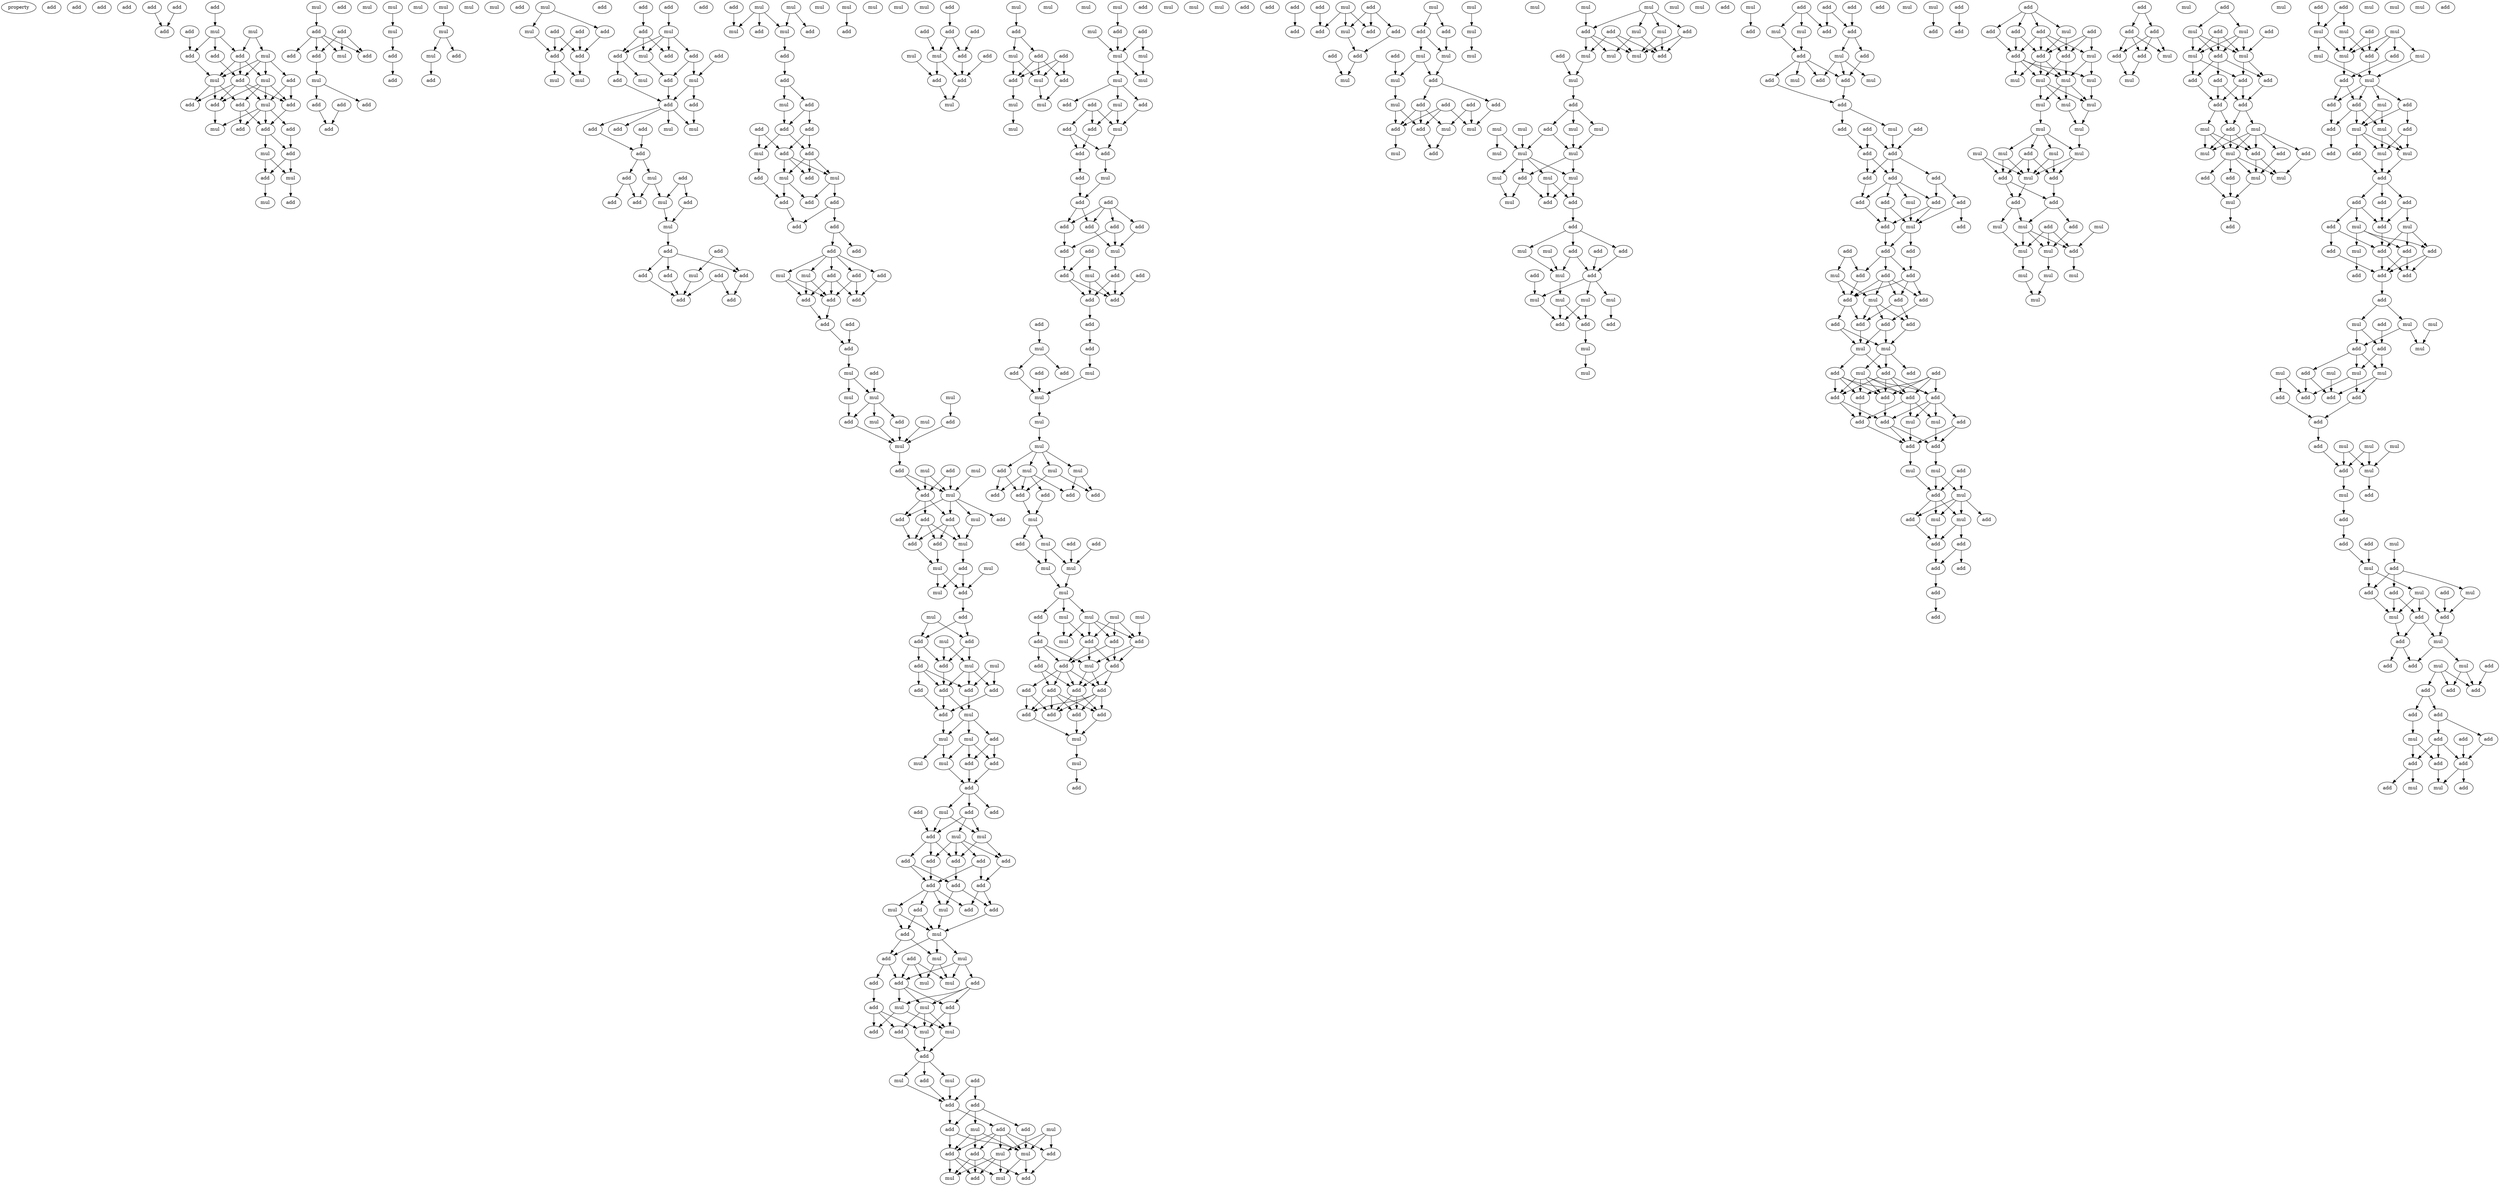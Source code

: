 digraph {
    node [fontcolor=black]
    property [mul=2,lf=1.5]
    0 [ label = add ];
    1 [ label = add ];
    2 [ label = add ];
    3 [ label = add ];
    4 [ label = add ];
    5 [ label = add ];
    6 [ label = add ];
    7 [ label = add ];
    8 [ label = mul ];
    9 [ label = add ];
    10 [ label = mul ];
    11 [ label = add ];
    12 [ label = mul ];
    13 [ label = add ];
    14 [ label = add ];
    15 [ label = mul ];
    16 [ label = mul ];
    17 [ label = add ];
    18 [ label = add ];
    19 [ label = add ];
    20 [ label = add ];
    21 [ label = add ];
    22 [ label = add ];
    23 [ label = mul ];
    24 [ label = add ];
    25 [ label = add ];
    26 [ label = mul ];
    27 [ label = add ];
    28 [ label = add ];
    29 [ label = mul ];
    30 [ label = add ];
    31 [ label = mul ];
    32 [ label = add ];
    33 [ label = mul ];
    34 [ label = mul ];
    35 [ label = add ];
    36 [ label = add ];
    37 [ label = add ];
    38 [ label = add ];
    39 [ label = mul ];
    40 [ label = add ];
    41 [ label = mul ];
    42 [ label = add ];
    43 [ label = add ];
    44 [ label = add ];
    45 [ label = add ];
    46 [ label = add ];
    47 [ label = mul ];
    48 [ label = mul ];
    49 [ label = mul ];
    50 [ label = mul ];
    51 [ label = add ];
    52 [ label = add ];
    53 [ label = mul ];
    54 [ label = mul ];
    55 [ label = mul ];
    56 [ label = mul ];
    57 [ label = mul ];
    58 [ label = add ];
    59 [ label = add ];
    60 [ label = add ];
    61 [ label = mul ];
    62 [ label = mul ];
    63 [ label = add ];
    64 [ label = add ];
    65 [ label = add ];
    66 [ label = add ];
    67 [ label = add ];
    68 [ label = add ];
    69 [ label = add ];
    70 [ label = add ];
    71 [ label = mul ];
    72 [ label = mul ];
    73 [ label = add ];
    74 [ label = mul ];
    75 [ label = mul ];
    76 [ label = add ];
    77 [ label = add ];
    78 [ label = add ];
    79 [ label = add ];
    80 [ label = add ];
    81 [ label = mul ];
    82 [ label = add ];
    83 [ label = mul ];
    84 [ label = add ];
    85 [ label = add ];
    86 [ label = add ];
    87 [ label = mul ];
    88 [ label = add ];
    89 [ label = add ];
    90 [ label = mul ];
    91 [ label = add ];
    92 [ label = add ];
    93 [ label = mul ];
    94 [ label = add ];
    95 [ label = mul ];
    96 [ label = add ];
    97 [ label = add ];
    98 [ label = add ];
    99 [ label = mul ];
    100 [ label = add ];
    101 [ label = add ];
    102 [ label = add ];
    103 [ label = add ];
    104 [ label = add ];
    105 [ label = add ];
    106 [ label = mul ];
    107 [ label = add ];
    108 [ label = add ];
    109 [ label = add ];
    110 [ label = add ];
    111 [ label = mul ];
    112 [ label = mul ];
    113 [ label = mul ];
    114 [ label = add ];
    115 [ label = add ];
    116 [ label = mul ];
    117 [ label = add ];
    118 [ label = add ];
    119 [ label = mul ];
    120 [ label = add ];
    121 [ label = add ];
    122 [ label = add ];
    123 [ label = add ];
    124 [ label = mul ];
    125 [ label = mul ];
    126 [ label = add ];
    127 [ label = add ];
    128 [ label = mul ];
    129 [ label = add ];
    130 [ label = add ];
    131 [ label = mul ];
    132 [ label = add ];
    133 [ label = add ];
    134 [ label = add ];
    135 [ label = add ];
    136 [ label = add ];
    137 [ label = add ];
    138 [ label = add ];
    139 [ label = add ];
    140 [ label = mul ];
    141 [ label = mul ];
    142 [ label = add ];
    143 [ label = add ];
    144 [ label = add ];
    145 [ label = add ];
    146 [ label = add ];
    147 [ label = add ];
    148 [ label = add ];
    149 [ label = add ];
    150 [ label = mul ];
    151 [ label = mul ];
    152 [ label = add ];
    153 [ label = add ];
    154 [ label = mul ];
    155 [ label = mul ];
    156 [ label = mul ];
    157 [ label = mul ];
    158 [ label = add ];
    159 [ label = mul ];
    160 [ label = add ];
    161 [ label = add ];
    162 [ label = mul ];
    163 [ label = mul ];
    164 [ label = add ];
    165 [ label = mul ];
    166 [ label = add ];
    167 [ label = mul ];
    168 [ label = add ];
    169 [ label = mul ];
    170 [ label = add ];
    171 [ label = add ];
    172 [ label = add ];
    173 [ label = mul ];
    174 [ label = add ];
    175 [ label = add ];
    176 [ label = mul ];
    177 [ label = add ];
    178 [ label = mul ];
    179 [ label = add ];
    180 [ label = mul ];
    181 [ label = mul ];
    182 [ label = add ];
    183 [ label = add ];
    184 [ label = mul ];
    185 [ label = add ];
    186 [ label = mul ];
    187 [ label = add ];
    188 [ label = add ];
    189 [ label = add ];
    190 [ label = mul ];
    191 [ label = mul ];
    192 [ label = add ];
    193 [ label = add ];
    194 [ label = add ];
    195 [ label = add ];
    196 [ label = mul ];
    197 [ label = add ];
    198 [ label = mul ];
    199 [ label = mul ];
    200 [ label = mul ];
    201 [ label = add ];
    202 [ label = add ];
    203 [ label = mul ];
    204 [ label = add ];
    205 [ label = mul ];
    206 [ label = add ];
    207 [ label = add ];
    208 [ label = mul ];
    209 [ label = add ];
    210 [ label = add ];
    211 [ label = add ];
    212 [ label = mul ];
    213 [ label = mul ];
    214 [ label = add ];
    215 [ label = add ];
    216 [ label = add ];
    217 [ label = add ];
    218 [ label = add ];
    219 [ label = add ];
    220 [ label = add ];
    221 [ label = add ];
    222 [ label = add ];
    223 [ label = mul ];
    224 [ label = mul ];
    225 [ label = add ];
    226 [ label = add ];
    227 [ label = add ];
    228 [ label = mul ];
    229 [ label = mul ];
    230 [ label = add ];
    231 [ label = mul ];
    232 [ label = add ];
    233 [ label = add ];
    234 [ label = add ];
    235 [ label = mul ];
    236 [ label = add ];
    237 [ label = mul ];
    238 [ label = mul ];
    239 [ label = add ];
    240 [ label = mul ];
    241 [ label = add ];
    242 [ label = add ];
    243 [ label = mul ];
    244 [ label = add ];
    245 [ label = mul ];
    246 [ label = add ];
    247 [ label = mul ];
    248 [ label = add ];
    249 [ label = mul ];
    250 [ label = mul ];
    251 [ label = add ];
    252 [ label = add ];
    253 [ label = add ];
    254 [ label = add ];
    255 [ label = mul ];
    256 [ label = add ];
    257 [ label = mul ];
    258 [ label = add ];
    259 [ label = add ];
    260 [ label = add ];
    261 [ label = add ];
    262 [ label = mul ];
    263 [ label = mul ];
    264 [ label = add ];
    265 [ label = add ];
    266 [ label = mul ];
    267 [ label = mul ];
    268 [ label = add ];
    269 [ label = add ];
    270 [ label = add ];
    271 [ label = add ];
    272 [ label = mul ];
    273 [ label = mul ];
    274 [ label = add ];
    275 [ label = add ];
    276 [ label = add ];
    277 [ label = add ];
    278 [ label = mul ];
    279 [ label = mul ];
    280 [ label = add ];
    281 [ label = mul ];
    282 [ label = add ];
    283 [ label = mul ];
    284 [ label = add ];
    285 [ label = mul ];
    286 [ label = add ];
    287 [ label = add ];
    288 [ label = mul ];
    289 [ label = mul ];
    290 [ label = mul ];
    291 [ label = mul ];
    292 [ label = mul ];
    293 [ label = mul ];
    294 [ label = add ];
    295 [ label = add ];
    296 [ label = add ];
    297 [ label = mul ];
    298 [ label = mul ];
    299 [ label = mul ];
    300 [ label = mul ];
    301 [ label = add ];
    302 [ label = add ];
    303 [ label = mul ];
    304 [ label = add ];
    305 [ label = mul ];
    306 [ label = add ];
    307 [ label = add ];
    308 [ label = mul ];
    309 [ label = add ];
    310 [ label = add ];
    311 [ label = add ];
    312 [ label = mul ];
    313 [ label = add ];
    314 [ label = add ];
    315 [ label = add ];
    316 [ label = add ];
    317 [ label = add ];
    318 [ label = add ];
    319 [ label = add ];
    320 [ label = mul ];
    321 [ label = add ];
    322 [ label = add ];
    323 [ label = add ];
    324 [ label = mul ];
    325 [ label = add ];
    326 [ label = mul ];
    327 [ label = add ];
    328 [ label = add ];
    329 [ label = add ];
    330 [ label = add ];
    331 [ label = add ];
    332 [ label = mul ];
    333 [ label = add ];
    334 [ label = mul ];
    335 [ label = mul ];
    336 [ label = add ];
    337 [ label = add ];
    338 [ label = mul ];
    339 [ label = add ];
    340 [ label = mul ];
    341 [ label = mul ];
    342 [ label = add ];
    343 [ label = mul ];
    344 [ label = mul ];
    345 [ label = mul ];
    346 [ label = add ];
    347 [ label = add ];
    348 [ label = add ];
    349 [ label = add ];
    350 [ label = add ];
    351 [ label = mul ];
    352 [ label = add ];
    353 [ label = add ];
    354 [ label = mul ];
    355 [ label = add ];
    356 [ label = mul ];
    357 [ label = mul ];
    358 [ label = mul ];
    359 [ label = add ];
    360 [ label = mul ];
    361 [ label = mul ];
    362 [ label = mul ];
    363 [ label = mul ];
    364 [ label = mul ];
    365 [ label = add ];
    366 [ label = add ];
    367 [ label = add ];
    368 [ label = add ];
    369 [ label = add ];
    370 [ label = add ];
    371 [ label = mul ];
    372 [ label = add ];
    373 [ label = add ];
    374 [ label = add ];
    375 [ label = add ];
    376 [ label = add ];
    377 [ label = add ];
    378 [ label = add ];
    379 [ label = add ];
    380 [ label = add ];
    381 [ label = add ];
    382 [ label = mul ];
    383 [ label = add ];
    384 [ label = add ];
    385 [ label = mul ];
    386 [ label = add ];
    387 [ label = add ];
    388 [ label = add ];
    389 [ label = mul ];
    390 [ label = mul ];
    391 [ label = add ];
    392 [ label = add ];
    393 [ label = add ];
    394 [ label = add ];
    395 [ label = add ];
    396 [ label = mul ];
    397 [ label = mul ];
    398 [ label = add ];
    399 [ label = add ];
    400 [ label = add ];
    401 [ label = mul ];
    402 [ label = mul ];
    403 [ label = mul ];
    404 [ label = add ];
    405 [ label = add ];
    406 [ label = mul ];
    407 [ label = add ];
    408 [ label = add ];
    409 [ label = add ];
    410 [ label = mul ];
    411 [ label = add ];
    412 [ label = mul ];
    413 [ label = add ];
    414 [ label = add ];
    415 [ label = mul ];
    416 [ label = mul ];
    417 [ label = mul ];
    418 [ label = mul ];
    419 [ label = mul ];
    420 [ label = mul ];
    421 [ label = mul ];
    422 [ label = mul ];
    423 [ label = add ];
    424 [ label = add ];
    425 [ label = add ];
    426 [ label = mul ];
    427 [ label = mul ];
    428 [ label = mul ];
    429 [ label = mul ];
    430 [ label = add ];
    431 [ label = add ];
    432 [ label = mul ];
    433 [ label = add ];
    434 [ label = mul ];
    435 [ label = add ];
    436 [ label = mul ];
    437 [ label = mul ];
    438 [ label = mul ];
    439 [ label = mul ];
    440 [ label = mul ];
    441 [ label = mul ];
    442 [ label = mul ];
    443 [ label = mul ];
    444 [ label = mul ];
    445 [ label = add ];
    446 [ label = add ];
    447 [ label = add ];
    448 [ label = mul ];
    449 [ label = add ];
    450 [ label = mul ];
    451 [ label = add ];
    452 [ label = mul ];
    453 [ label = add ];
    454 [ label = add ];
    455 [ label = add ];
    456 [ label = mul ];
    457 [ label = add ];
    458 [ label = mul ];
    459 [ label = mul ];
    460 [ label = mul ];
    461 [ label = mul ];
    462 [ label = add ];
    463 [ label = add ];
    464 [ label = add ];
    465 [ label = mul ];
    466 [ label = mul ];
    467 [ label = mul ];
    468 [ label = mul ];
    469 [ label = add ];
    470 [ label = mul ];
    471 [ label = add ];
    472 [ label = add ];
    473 [ label = add ];
    474 [ label = add ];
    475 [ label = add ];
    476 [ label = add ];
    477 [ label = mul ];
    478 [ label = mul ];
    479 [ label = add ];
    480 [ label = add ];
    481 [ label = mul ];
    482 [ label = add ];
    483 [ label = mul ];
    484 [ label = add ];
    485 [ label = mul ];
    486 [ label = add ];
    487 [ label = add ];
    488 [ label = mul ];
    489 [ label = add ];
    490 [ label = add ];
    491 [ label = add ];
    492 [ label = add ];
    493 [ label = add ];
    494 [ label = add ];
    495 [ label = add ];
    496 [ label = add ];
    497 [ label = add ];
    498 [ label = mul ];
    499 [ label = add ];
    500 [ label = add ];
    501 [ label = add ];
    502 [ label = add ];
    503 [ label = mul ];
    504 [ label = add ];
    505 [ label = add ];
    506 [ label = add ];
    507 [ label = add ];
    508 [ label = mul ];
    509 [ label = add ];
    510 [ label = add ];
    511 [ label = add ];
    512 [ label = add ];
    513 [ label = add ];
    514 [ label = mul ];
    515 [ label = add ];
    516 [ label = add ];
    517 [ label = add ];
    518 [ label = add ];
    519 [ label = add ];
    520 [ label = add ];
    521 [ label = mul ];
    522 [ label = mul ];
    523 [ label = add ];
    524 [ label = mul ];
    525 [ label = add ];
    526 [ label = add ];
    527 [ label = add ];
    528 [ label = add ];
    529 [ label = add ];
    530 [ label = add ];
    531 [ label = add ];
    532 [ label = add ];
    533 [ label = mul ];
    534 [ label = add ];
    535 [ label = add ];
    536 [ label = mul ];
    537 [ label = add ];
    538 [ label = add ];
    539 [ label = add ];
    540 [ label = mul ];
    541 [ label = mul ];
    542 [ label = add ];
    543 [ label = mul ];
    544 [ label = add ];
    545 [ label = add ];
    546 [ label = mul ];
    547 [ label = add ];
    548 [ label = mul ];
    549 [ label = add ];
    550 [ label = add ];
    551 [ label = add ];
    552 [ label = add ];
    553 [ label = add ];
    554 [ label = add ];
    555 [ label = mul ];
    556 [ label = mul ];
    557 [ label = add ];
    558 [ label = add ];
    559 [ label = add ];
    560 [ label = add ];
    561 [ label = add ];
    562 [ label = add ];
    563 [ label = add ];
    564 [ label = add ];
    565 [ label = mul ];
    566 [ label = mul ];
    567 [ label = add ];
    568 [ label = add ];
    569 [ label = add ];
    570 [ label = mul ];
    571 [ label = mul ];
    572 [ label = mul ];
    573 [ label = mul ];
    574 [ label = mul ];
    575 [ label = mul ];
    576 [ label = mul ];
    577 [ label = mul ];
    578 [ label = mul ];
    579 [ label = mul ];
    580 [ label = mul ];
    581 [ label = add ];
    582 [ label = mul ];
    583 [ label = mul ];
    584 [ label = add ];
    585 [ label = add ];
    586 [ label = mul ];
    587 [ label = add ];
    588 [ label = add ];
    589 [ label = add ];
    590 [ label = mul ];
    591 [ label = add ];
    592 [ label = mul ];
    593 [ label = mul ];
    594 [ label = mul ];
    595 [ label = add ];
    596 [ label = mul ];
    597 [ label = mul ];
    598 [ label = mul ];
    599 [ label = mul ];
    600 [ label = mul ];
    601 [ label = add ];
    602 [ label = add ];
    603 [ label = add ];
    604 [ label = add ];
    605 [ label = mul ];
    606 [ label = mul ];
    607 [ label = add ];
    608 [ label = mul ];
    609 [ label = add ];
    610 [ label = mul ];
    611 [ label = add ];
    612 [ label = mul ];
    613 [ label = add ];
    614 [ label = mul ];
    615 [ label = add ];
    616 [ label = mul ];
    617 [ label = mul ];
    618 [ label = add ];
    619 [ label = add ];
    620 [ label = add ];
    621 [ label = add ];
    622 [ label = add ];
    623 [ label = add ];
    624 [ label = mul ];
    625 [ label = mul ];
    626 [ label = add ];
    627 [ label = mul ];
    628 [ label = add ];
    629 [ label = add ];
    630 [ label = mul ];
    631 [ label = add ];
    632 [ label = add ];
    633 [ label = add ];
    634 [ label = mul ];
    635 [ label = mul ];
    636 [ label = mul ];
    637 [ label = add ];
    638 [ label = add ];
    639 [ label = add ];
    640 [ label = add ];
    641 [ label = mul ];
    642 [ label = mul ];
    643 [ label = mul ];
    644 [ label = add ];
    645 [ label = mul ];
    646 [ label = add ];
    647 [ label = mul ];
    648 [ label = mul ];
    649 [ label = mul ];
    650 [ label = add ];
    651 [ label = mul ];
    652 [ label = add ];
    653 [ label = add ];
    654 [ label = add ];
    655 [ label = add ];
    656 [ label = mul ];
    657 [ label = add ];
    658 [ label = mul ];
    659 [ label = add ];
    660 [ label = add ];
    661 [ label = mul ];
    662 [ label = mul ];
    663 [ label = add ];
    664 [ label = add ];
    665 [ label = add ];
    666 [ label = add ];
    667 [ label = add ];
    668 [ label = mul ];
    669 [ label = mul ];
    670 [ label = add ];
    671 [ label = add ];
    672 [ label = mul ];
    673 [ label = add ];
    674 [ label = add ];
    675 [ label = add ];
    676 [ label = add ];
    677 [ label = add ];
    678 [ label = add ];
    679 [ label = add ];
    680 [ label = mul ];
    681 [ label = mul ];
    682 [ label = add ];
    683 [ label = mul ];
    684 [ label = mul ];
    685 [ label = add ];
    686 [ label = add ];
    687 [ label = mul ];
    688 [ label = mul ];
    689 [ label = add ];
    690 [ label = mul ];
    691 [ label = mul ];
    692 [ label = add ];
    693 [ label = mul ];
    694 [ label = add ];
    695 [ label = add ];
    696 [ label = add ];
    697 [ label = add ];
    698 [ label = mul ];
    699 [ label = mul ];
    700 [ label = mul ];
    701 [ label = add ];
    702 [ label = add ];
    703 [ label = mul ];
    704 [ label = mul ];
    705 [ label = add ];
    706 [ label = mul ];
    707 [ label = add ];
    708 [ label = mul ];
    709 [ label = mul ];
    710 [ label = add ];
    711 [ label = add ];
    712 [ label = mul ];
    713 [ label = add ];
    714 [ label = add ];
    715 [ label = mul ];
    716 [ label = add ];
    717 [ label = add ];
    718 [ label = mul ];
    719 [ label = add ];
    720 [ label = add ];
    721 [ label = mul ];
    722 [ label = add ];
    723 [ label = mul ];
    724 [ label = add ];
    725 [ label = mul ];
    726 [ label = add ];
    727 [ label = mul ];
    728 [ label = add ];
    729 [ label = add ];
    730 [ label = add ];
    731 [ label = add ];
    732 [ label = add ];
    733 [ label = add ];
    734 [ label = add ];
    735 [ label = add ];
    736 [ label = mul ];
    737 [ label = add ];
    738 [ label = add ];
    739 [ label = add ];
    740 [ label = add ];
    741 [ label = add ];
    742 [ label = mul ];
    743 [ label = add ];
    744 [ label = mul ];
    745 [ label = add ];
    4 -> 7 [ name = 0 ];
    5 -> 7 [ name = 1 ];
    6 -> 8 [ name = 2 ];
    8 -> 11 [ name = 3 ];
    8 -> 13 [ name = 4 ];
    8 -> 14 [ name = 5 ];
    9 -> 13 [ name = 6 ];
    10 -> 12 [ name = 7 ];
    10 -> 14 [ name = 8 ];
    11 -> 17 [ name = 9 ];
    12 -> 15 [ name = 10 ];
    12 -> 16 [ name = 11 ];
    12 -> 17 [ name = 12 ];
    12 -> 18 [ name = 13 ];
    13 -> 15 [ name = 14 ];
    14 -> 15 [ name = 15 ];
    14 -> 16 [ name = 16 ];
    14 -> 17 [ name = 17 ];
    15 -> 19 [ name = 18 ];
    15 -> 21 [ name = 19 ];
    15 -> 22 [ name = 20 ];
    16 -> 19 [ name = 21 ];
    16 -> 20 [ name = 22 ];
    16 -> 22 [ name = 23 ];
    16 -> 23 [ name = 24 ];
    17 -> 19 [ name = 25 ];
    17 -> 20 [ name = 26 ];
    17 -> 21 [ name = 27 ];
    17 -> 23 [ name = 28 ];
    18 -> 20 [ name = 29 ];
    18 -> 23 [ name = 30 ];
    19 -> 26 [ name = 31 ];
    20 -> 25 [ name = 32 ];
    22 -> 24 [ name = 33 ];
    22 -> 25 [ name = 34 ];
    23 -> 24 [ name = 35 ];
    23 -> 25 [ name = 36 ];
    23 -> 26 [ name = 37 ];
    23 -> 27 [ name = 38 ];
    25 -> 28 [ name = 39 ];
    25 -> 29 [ name = 40 ];
    27 -> 28 [ name = 41 ];
    28 -> 30 [ name = 42 ];
    28 -> 31 [ name = 43 ];
    29 -> 30 [ name = 44 ];
    29 -> 31 [ name = 45 ];
    30 -> 33 [ name = 46 ];
    31 -> 32 [ name = 47 ];
    34 -> 36 [ name = 48 ];
    35 -> 38 [ name = 49 ];
    35 -> 39 [ name = 50 ];
    35 -> 40 [ name = 51 ];
    36 -> 37 [ name = 52 ];
    36 -> 38 [ name = 53 ];
    36 -> 39 [ name = 54 ];
    36 -> 40 [ name = 55 ];
    38 -> 41 [ name = 56 ];
    41 -> 42 [ name = 57 ];
    41 -> 43 [ name = 58 ];
    42 -> 46 [ name = 59 ];
    44 -> 46 [ name = 60 ];
    48 -> 49 [ name = 61 ];
    49 -> 51 [ name = 62 ];
    51 -> 52 [ name = 63 ];
    53 -> 55 [ name = 64 ];
    55 -> 56 [ name = 65 ];
    55 -> 59 [ name = 66 ];
    56 -> 60 [ name = 67 ];
    61 -> 62 [ name = 68 ];
    61 -> 63 [ name = 69 ];
    62 -> 67 [ name = 70 ];
    63 -> 68 [ name = 71 ];
    64 -> 67 [ name = 72 ];
    64 -> 68 [ name = 73 ];
    66 -> 67 [ name = 74 ];
    66 -> 68 [ name = 75 ];
    67 -> 71 [ name = 76 ];
    67 -> 72 [ name = 77 ];
    68 -> 72 [ name = 78 ];
    69 -> 73 [ name = 79 ];
    70 -> 74 [ name = 80 ];
    73 -> 75 [ name = 81 ];
    73 -> 78 [ name = 82 ];
    73 -> 79 [ name = 83 ];
    74 -> 75 [ name = 84 ];
    74 -> 76 [ name = 85 ];
    74 -> 78 [ name = 86 ];
    74 -> 79 [ name = 87 ];
    75 -> 80 [ name = 88 ];
    76 -> 80 [ name = 89 ];
    76 -> 81 [ name = 90 ];
    77 -> 81 [ name = 91 ];
    78 -> 82 [ name = 92 ];
    78 -> 83 [ name = 93 ];
    80 -> 85 [ name = 94 ];
    81 -> 84 [ name = 95 ];
    81 -> 85 [ name = 96 ];
    82 -> 85 [ name = 97 ];
    84 -> 87 [ name = 98 ];
    85 -> 86 [ name = 99 ];
    85 -> 87 [ name = 100 ];
    85 -> 88 [ name = 101 ];
    85 -> 90 [ name = 102 ];
    86 -> 91 [ name = 103 ];
    89 -> 91 [ name = 104 ];
    91 -> 92 [ name = 105 ];
    91 -> 93 [ name = 106 ];
    92 -> 96 [ name = 107 ];
    92 -> 98 [ name = 108 ];
    93 -> 95 [ name = 109 ];
    93 -> 96 [ name = 110 ];
    94 -> 95 [ name = 111 ];
    94 -> 97 [ name = 112 ];
    95 -> 99 [ name = 113 ];
    97 -> 99 [ name = 114 ];
    99 -> 100 [ name = 115 ];
    100 -> 102 [ name = 116 ];
    100 -> 103 [ name = 117 ];
    100 -> 104 [ name = 118 ];
    101 -> 102 [ name = 119 ];
    101 -> 106 [ name = 120 ];
    102 -> 107 [ name = 121 ];
    103 -> 108 [ name = 122 ];
    104 -> 108 [ name = 123 ];
    105 -> 107 [ name = 124 ];
    105 -> 108 [ name = 125 ];
    106 -> 108 [ name = 126 ];
    110 -> 116 [ name = 127 ];
    111 -> 113 [ name = 128 ];
    111 -> 114 [ name = 129 ];
    112 -> 113 [ name = 130 ];
    112 -> 115 [ name = 131 ];
    112 -> 116 [ name = 132 ];
    113 -> 117 [ name = 133 ];
    117 -> 118 [ name = 134 ];
    118 -> 119 [ name = 135 ];
    118 -> 120 [ name = 136 ];
    119 -> 122 [ name = 137 ];
    120 -> 122 [ name = 138 ];
    120 -> 123 [ name = 139 ];
    121 -> 124 [ name = 140 ];
    121 -> 127 [ name = 141 ];
    122 -> 124 [ name = 142 ];
    122 -> 126 [ name = 143 ];
    123 -> 126 [ name = 144 ];
    123 -> 127 [ name = 145 ];
    124 -> 129 [ name = 146 ];
    126 -> 128 [ name = 147 ];
    126 -> 130 [ name = 148 ];
    126 -> 131 [ name = 149 ];
    127 -> 128 [ name = 150 ];
    127 -> 130 [ name = 151 ];
    127 -> 131 [ name = 152 ];
    128 -> 132 [ name = 153 ];
    128 -> 134 [ name = 154 ];
    129 -> 132 [ name = 155 ];
    131 -> 133 [ name = 156 ];
    131 -> 134 [ name = 157 ];
    132 -> 135 [ name = 158 ];
    133 -> 135 [ name = 159 ];
    133 -> 136 [ name = 160 ];
    136 -> 137 [ name = 161 ];
    136 -> 138 [ name = 162 ];
    137 -> 139 [ name = 163 ];
    137 -> 140 [ name = 164 ];
    137 -> 141 [ name = 165 ];
    137 -> 142 [ name = 166 ];
    137 -> 143 [ name = 167 ];
    139 -> 144 [ name = 168 ];
    139 -> 145 [ name = 169 ];
    140 -> 144 [ name = 170 ];
    140 -> 146 [ name = 171 ];
    141 -> 144 [ name = 172 ];
    141 -> 146 [ name = 173 ];
    142 -> 144 [ name = 174 ];
    142 -> 145 [ name = 175 ];
    142 -> 146 [ name = 176 ];
    143 -> 145 [ name = 177 ];
    144 -> 147 [ name = 178 ];
    146 -> 147 [ name = 179 ];
    147 -> 149 [ name = 180 ];
    148 -> 149 [ name = 181 ];
    149 -> 151 [ name = 182 ];
    150 -> 153 [ name = 183 ];
    151 -> 156 [ name = 184 ];
    151 -> 157 [ name = 185 ];
    152 -> 157 [ name = 186 ];
    154 -> 160 [ name = 187 ];
    156 -> 158 [ name = 188 ];
    157 -> 158 [ name = 189 ];
    157 -> 161 [ name = 190 ];
    157 -> 162 [ name = 191 ];
    158 -> 163 [ name = 192 ];
    159 -> 163 [ name = 193 ];
    160 -> 163 [ name = 194 ];
    161 -> 163 [ name = 195 ];
    162 -> 163 [ name = 196 ];
    163 -> 164 [ name = 197 ];
    164 -> 168 [ name = 198 ];
    164 -> 169 [ name = 199 ];
    165 -> 168 [ name = 200 ];
    165 -> 169 [ name = 201 ];
    166 -> 168 [ name = 202 ];
    166 -> 169 [ name = 203 ];
    167 -> 169 [ name = 204 ];
    168 -> 170 [ name = 205 ];
    168 -> 171 [ name = 206 ];
    168 -> 172 [ name = 207 ];
    169 -> 171 [ name = 208 ];
    169 -> 172 [ name = 209 ];
    169 -> 173 [ name = 210 ];
    169 -> 174 [ name = 211 ];
    170 -> 175 [ name = 212 ];
    170 -> 176 [ name = 213 ];
    170 -> 177 [ name = 214 ];
    171 -> 177 [ name = 215 ];
    172 -> 175 [ name = 216 ];
    172 -> 176 [ name = 217 ];
    172 -> 177 [ name = 218 ];
    173 -> 176 [ name = 219 ];
    175 -> 180 [ name = 220 ];
    176 -> 179 [ name = 221 ];
    177 -> 180 [ name = 222 ];
    178 -> 182 [ name = 223 ];
    179 -> 181 [ name = 224 ];
    179 -> 182 [ name = 225 ];
    180 -> 181 [ name = 226 ];
    180 -> 182 [ name = 227 ];
    182 -> 183 [ name = 228 ];
    183 -> 185 [ name = 229 ];
    183 -> 187 [ name = 230 ];
    184 -> 185 [ name = 231 ];
    184 -> 187 [ name = 232 ];
    185 -> 189 [ name = 233 ];
    185 -> 191 [ name = 234 ];
    186 -> 189 [ name = 235 ];
    186 -> 191 [ name = 236 ];
    187 -> 188 [ name = 237 ];
    187 -> 189 [ name = 238 ];
    188 -> 192 [ name = 239 ];
    188 -> 193 [ name = 240 ];
    188 -> 195 [ name = 241 ];
    189 -> 193 [ name = 242 ];
    190 -> 194 [ name = 243 ];
    190 -> 195 [ name = 244 ];
    191 -> 193 [ name = 245 ];
    191 -> 194 [ name = 246 ];
    191 -> 195 [ name = 247 ];
    192 -> 197 [ name = 248 ];
    193 -> 196 [ name = 249 ];
    193 -> 197 [ name = 250 ];
    194 -> 197 [ name = 251 ];
    195 -> 196 [ name = 252 ];
    196 -> 199 [ name = 253 ];
    196 -> 200 [ name = 254 ];
    196 -> 201 [ name = 255 ];
    197 -> 199 [ name = 256 ];
    199 -> 203 [ name = 257 ];
    199 -> 205 [ name = 258 ];
    200 -> 202 [ name = 259 ];
    200 -> 203 [ name = 260 ];
    200 -> 204 [ name = 261 ];
    201 -> 202 [ name = 262 ];
    201 -> 204 [ name = 263 ];
    202 -> 206 [ name = 264 ];
    203 -> 206 [ name = 265 ];
    204 -> 206 [ name = 266 ];
    206 -> 207 [ name = 267 ];
    206 -> 208 [ name = 268 ];
    206 -> 210 [ name = 269 ];
    207 -> 211 [ name = 270 ];
    207 -> 212 [ name = 271 ];
    207 -> 213 [ name = 272 ];
    208 -> 211 [ name = 273 ];
    208 -> 212 [ name = 274 ];
    209 -> 211 [ name = 275 ];
    211 -> 214 [ name = 276 ];
    211 -> 215 [ name = 277 ];
    211 -> 218 [ name = 278 ];
    212 -> 214 [ name = 279 ];
    212 -> 216 [ name = 280 ];
    213 -> 214 [ name = 281 ];
    213 -> 215 [ name = 282 ];
    213 -> 216 [ name = 283 ];
    213 -> 217 [ name = 284 ];
    214 -> 221 [ name = 285 ];
    215 -> 219 [ name = 286 ];
    216 -> 220 [ name = 287 ];
    217 -> 219 [ name = 288 ];
    217 -> 220 [ name = 289 ];
    218 -> 219 [ name = 290 ];
    218 -> 221 [ name = 291 ];
    219 -> 222 [ name = 292 ];
    219 -> 223 [ name = 293 ];
    219 -> 224 [ name = 294 ];
    219 -> 226 [ name = 295 ];
    220 -> 225 [ name = 296 ];
    220 -> 226 [ name = 297 ];
    221 -> 224 [ name = 298 ];
    221 -> 225 [ name = 299 ];
    222 -> 227 [ name = 300 ];
    222 -> 228 [ name = 301 ];
    223 -> 227 [ name = 302 ];
    223 -> 228 [ name = 303 ];
    224 -> 228 [ name = 304 ];
    225 -> 228 [ name = 305 ];
    227 -> 229 [ name = 306 ];
    227 -> 232 [ name = 307 ];
    228 -> 229 [ name = 308 ];
    228 -> 231 [ name = 309 ];
    228 -> 232 [ name = 310 ];
    229 -> 235 [ name = 311 ];
    229 -> 237 [ name = 312 ];
    230 -> 235 [ name = 313 ];
    230 -> 236 [ name = 314 ];
    230 -> 237 [ name = 315 ];
    231 -> 233 [ name = 316 ];
    231 -> 236 [ name = 317 ];
    231 -> 237 [ name = 318 ];
    232 -> 234 [ name = 319 ];
    232 -> 236 [ name = 320 ];
    233 -> 238 [ name = 321 ];
    233 -> 239 [ name = 322 ];
    233 -> 240 [ name = 323 ];
    234 -> 241 [ name = 324 ];
    236 -> 238 [ name = 325 ];
    236 -> 239 [ name = 326 ];
    236 -> 240 [ name = 327 ];
    238 -> 242 [ name = 328 ];
    238 -> 243 [ name = 329 ];
    238 -> 245 [ name = 330 ];
    239 -> 243 [ name = 331 ];
    239 -> 245 [ name = 332 ];
    240 -> 243 [ name = 333 ];
    240 -> 244 [ name = 334 ];
    241 -> 242 [ name = 335 ];
    241 -> 244 [ name = 336 ];
    241 -> 245 [ name = 337 ];
    242 -> 246 [ name = 338 ];
    243 -> 246 [ name = 339 ];
    245 -> 246 [ name = 340 ];
    246 -> 247 [ name = 341 ];
    246 -> 248 [ name = 342 ];
    246 -> 250 [ name = 343 ];
    247 -> 252 [ name = 344 ];
    248 -> 252 [ name = 345 ];
    250 -> 252 [ name = 346 ];
    251 -> 252 [ name = 347 ];
    251 -> 253 [ name = 348 ];
    252 -> 256 [ name = 349 ];
    252 -> 258 [ name = 350 ];
    253 -> 254 [ name = 351 ];
    253 -> 255 [ name = 352 ];
    253 -> 256 [ name = 353 ];
    254 -> 262 [ name = 354 ];
    255 -> 259 [ name = 355 ];
    255 -> 261 [ name = 356 ];
    255 -> 262 [ name = 357 ];
    256 -> 261 [ name = 358 ];
    256 -> 262 [ name = 359 ];
    257 -> 260 [ name = 360 ];
    257 -> 262 [ name = 361 ];
    257 -> 263 [ name = 362 ];
    258 -> 259 [ name = 363 ];
    258 -> 260 [ name = 364 ];
    258 -> 261 [ name = 365 ];
    258 -> 262 [ name = 366 ];
    258 -> 263 [ name = 367 ];
    259 -> 264 [ name = 368 ];
    259 -> 265 [ name = 369 ];
    259 -> 267 [ name = 370 ];
    260 -> 265 [ name = 371 ];
    261 -> 264 [ name = 372 ];
    261 -> 266 [ name = 373 ];
    261 -> 267 [ name = 374 ];
    262 -> 265 [ name = 375 ];
    262 -> 266 [ name = 376 ];
    263 -> 264 [ name = 377 ];
    263 -> 266 [ name = 378 ];
    263 -> 267 [ name = 379 ];
    268 -> 270 [ name = 380 ];
    269 -> 275 [ name = 381 ];
    270 -> 273 [ name = 382 ];
    270 -> 275 [ name = 383 ];
    271 -> 273 [ name = 384 ];
    272 -> 276 [ name = 385 ];
    273 -> 276 [ name = 386 ];
    273 -> 277 [ name = 387 ];
    274 -> 277 [ name = 388 ];
    275 -> 277 [ name = 389 ];
    276 -> 278 [ name = 390 ];
    277 -> 278 [ name = 391 ];
    279 -> 280 [ name = 392 ];
    280 -> 282 [ name = 393 ];
    280 -> 283 [ name = 394 ];
    282 -> 285 [ name = 395 ];
    282 -> 286 [ name = 396 ];
    282 -> 287 [ name = 397 ];
    283 -> 285 [ name = 398 ];
    283 -> 287 [ name = 399 ];
    284 -> 285 [ name = 400 ];
    284 -> 286 [ name = 401 ];
    284 -> 287 [ name = 402 ];
    285 -> 289 [ name = 403 ];
    286 -> 289 [ name = 404 ];
    287 -> 288 [ name = 405 ];
    288 -> 290 [ name = 406 ];
    292 -> 296 [ name = 407 ];
    293 -> 298 [ name = 408 ];
    294 -> 297 [ name = 409 ];
    294 -> 298 [ name = 410 ];
    296 -> 298 [ name = 411 ];
    297 -> 299 [ name = 412 ];
    298 -> 299 [ name = 413 ];
    298 -> 300 [ name = 414 ];
    300 -> 301 [ name = 415 ];
    300 -> 302 [ name = 416 ];
    300 -> 303 [ name = 417 ];
    302 -> 308 [ name = 418 ];
    303 -> 306 [ name = 419 ];
    303 -> 308 [ name = 420 ];
    304 -> 306 [ name = 421 ];
    304 -> 307 [ name = 422 ];
    304 -> 308 [ name = 423 ];
    306 -> 310 [ name = 424 ];
    307 -> 309 [ name = 425 ];
    307 -> 310 [ name = 426 ];
    308 -> 309 [ name = 427 ];
    309 -> 312 [ name = 428 ];
    310 -> 311 [ name = 429 ];
    311 -> 313 [ name = 430 ];
    312 -> 313 [ name = 431 ];
    313 -> 315 [ name = 432 ];
    313 -> 316 [ name = 433 ];
    314 -> 315 [ name = 434 ];
    314 -> 316 [ name = 435 ];
    314 -> 317 [ name = 436 ];
    314 -> 318 [ name = 437 ];
    315 -> 321 [ name = 438 ];
    316 -> 320 [ name = 439 ];
    317 -> 320 [ name = 440 ];
    317 -> 321 [ name = 441 ];
    318 -> 320 [ name = 442 ];
    319 -> 322 [ name = 443 ];
    319 -> 324 [ name = 444 ];
    320 -> 323 [ name = 445 ];
    321 -> 322 [ name = 446 ];
    322 -> 327 [ name = 447 ];
    322 -> 328 [ name = 448 ];
    323 -> 327 [ name = 449 ];
    323 -> 328 [ name = 450 ];
    324 -> 327 [ name = 451 ];
    324 -> 328 [ name = 452 ];
    325 -> 327 [ name = 453 ];
    328 -> 330 [ name = 454 ];
    329 -> 332 [ name = 455 ];
    330 -> 331 [ name = 456 ];
    331 -> 334 [ name = 457 ];
    332 -> 336 [ name = 458 ];
    332 -> 337 [ name = 459 ];
    333 -> 338 [ name = 460 ];
    334 -> 338 [ name = 461 ];
    336 -> 338 [ name = 462 ];
    338 -> 340 [ name = 463 ];
    340 -> 341 [ name = 464 ];
    341 -> 342 [ name = 465 ];
    341 -> 343 [ name = 466 ];
    341 -> 344 [ name = 467 ];
    341 -> 345 [ name = 468 ];
    342 -> 348 [ name = 469 ];
    342 -> 349 [ name = 470 ];
    343 -> 346 [ name = 471 ];
    343 -> 350 [ name = 472 ];
    344 -> 346 [ name = 473 ];
    344 -> 348 [ name = 474 ];
    345 -> 347 [ name = 475 ];
    345 -> 348 [ name = 476 ];
    345 -> 349 [ name = 477 ];
    345 -> 350 [ name = 478 ];
    347 -> 351 [ name = 479 ];
    348 -> 351 [ name = 480 ];
    351 -> 354 [ name = 481 ];
    351 -> 355 [ name = 482 ];
    352 -> 357 [ name = 483 ];
    353 -> 357 [ name = 484 ];
    354 -> 356 [ name = 485 ];
    354 -> 357 [ name = 486 ];
    355 -> 356 [ name = 487 ];
    356 -> 358 [ name = 488 ];
    357 -> 358 [ name = 489 ];
    358 -> 359 [ name = 490 ];
    358 -> 360 [ name = 491 ];
    358 -> 361 [ name = 492 ];
    359 -> 367 [ name = 493 ];
    360 -> 364 [ name = 494 ];
    360 -> 365 [ name = 495 ];
    360 -> 366 [ name = 496 ];
    360 -> 368 [ name = 497 ];
    361 -> 364 [ name = 498 ];
    361 -> 365 [ name = 499 ];
    362 -> 366 [ name = 500 ];
    363 -> 365 [ name = 501 ];
    363 -> 366 [ name = 502 ];
    363 -> 368 [ name = 503 ];
    365 -> 370 [ name = 504 ];
    365 -> 371 [ name = 505 ];
    365 -> 372 [ name = 506 ];
    366 -> 370 [ name = 507 ];
    366 -> 371 [ name = 508 ];
    367 -> 369 [ name = 509 ];
    367 -> 371 [ name = 510 ];
    367 -> 372 [ name = 511 ];
    368 -> 370 [ name = 512 ];
    368 -> 372 [ name = 513 ];
    369 -> 373 [ name = 514 ];
    369 -> 374 [ name = 515 ];
    370 -> 374 [ name = 516 ];
    370 -> 376 [ name = 517 ];
    371 -> 374 [ name = 518 ];
    371 -> 376 [ name = 519 ];
    372 -> 373 [ name = 520 ];
    372 -> 374 [ name = 521 ];
    372 -> 375 [ name = 522 ];
    372 -> 376 [ name = 523 ];
    373 -> 377 [ name = 524 ];
    373 -> 378 [ name = 525 ];
    373 -> 379 [ name = 526 ];
    373 -> 380 [ name = 527 ];
    374 -> 377 [ name = 528 ];
    374 -> 378 [ name = 529 ];
    374 -> 379 [ name = 530 ];
    375 -> 377 [ name = 531 ];
    375 -> 380 [ name = 532 ];
    376 -> 377 [ name = 533 ];
    376 -> 378 [ name = 534 ];
    376 -> 379 [ name = 535 ];
    376 -> 380 [ name = 536 ];
    378 -> 382 [ name = 537 ];
    379 -> 382 [ name = 538 ];
    380 -> 382 [ name = 539 ];
    382 -> 385 [ name = 540 ];
    383 -> 384 [ name = 541 ];
    385 -> 387 [ name = 542 ];
    386 -> 392 [ name = 543 ];
    388 -> 390 [ name = 544 ];
    388 -> 391 [ name = 545 ];
    388 -> 393 [ name = 546 ];
    389 -> 390 [ name = 547 ];
    389 -> 392 [ name = 548 ];
    389 -> 393 [ name = 549 ];
    390 -> 395 [ name = 550 ];
    391 -> 395 [ name = 551 ];
    394 -> 396 [ name = 552 ];
    395 -> 396 [ name = 553 ];
    397 -> 398 [ name = 554 ];
    397 -> 399 [ name = 555 ];
    398 -> 402 [ name = 556 ];
    399 -> 401 [ name = 557 ];
    399 -> 402 [ name = 558 ];
    400 -> 403 [ name = 559 ];
    401 -> 403 [ name = 560 ];
    401 -> 404 [ name = 561 ];
    402 -> 404 [ name = 562 ];
    403 -> 406 [ name = 563 ];
    404 -> 405 [ name = 564 ];
    404 -> 407 [ name = 565 ];
    405 -> 411 [ name = 566 ];
    405 -> 412 [ name = 567 ];
    405 -> 413 [ name = 568 ];
    406 -> 411 [ name = 569 ];
    406 -> 413 [ name = 570 ];
    407 -> 410 [ name = 571 ];
    408 -> 410 [ name = 572 ];
    408 -> 411 [ name = 573 ];
    408 -> 413 [ name = 574 ];
    409 -> 410 [ name = 575 ];
    409 -> 412 [ name = 576 ];
    411 -> 415 [ name = 577 ];
    412 -> 414 [ name = 578 ];
    413 -> 414 [ name = 579 ];
    416 -> 418 [ name = 580 ];
    418 -> 419 [ name = 581 ];
    420 -> 423 [ name = 582 ];
    421 -> 422 [ name = 583 ];
    421 -> 423 [ name = 584 ];
    421 -> 425 [ name = 585 ];
    421 -> 426 [ name = 586 ];
    422 -> 428 [ name = 587 ];
    422 -> 431 [ name = 588 ];
    423 -> 427 [ name = 589 ];
    423 -> 428 [ name = 590 ];
    423 -> 429 [ name = 591 ];
    424 -> 427 [ name = 592 ];
    424 -> 428 [ name = 593 ];
    424 -> 431 [ name = 594 ];
    425 -> 428 [ name = 595 ];
    425 -> 431 [ name = 596 ];
    426 -> 429 [ name = 597 ];
    426 -> 431 [ name = 598 ];
    427 -> 432 [ name = 599 ];
    430 -> 432 [ name = 600 ];
    432 -> 433 [ name = 601 ];
    433 -> 434 [ name = 602 ];
    433 -> 435 [ name = 603 ];
    433 -> 437 [ name = 604 ];
    434 -> 439 [ name = 605 ];
    435 -> 439 [ name = 606 ];
    435 -> 441 [ name = 607 ];
    436 -> 441 [ name = 608 ];
    437 -> 439 [ name = 609 ];
    438 -> 440 [ name = 610 ];
    438 -> 441 [ name = 611 ];
    439 -> 443 [ name = 612 ];
    439 -> 445 [ name = 613 ];
    441 -> 442 [ name = 614 ];
    441 -> 443 [ name = 615 ];
    441 -> 444 [ name = 616 ];
    441 -> 445 [ name = 617 ];
    442 -> 446 [ name = 618 ];
    442 -> 447 [ name = 619 ];
    443 -> 446 [ name = 620 ];
    443 -> 447 [ name = 621 ];
    444 -> 448 [ name = 622 ];
    445 -> 447 [ name = 623 ];
    445 -> 448 [ name = 624 ];
    446 -> 449 [ name = 625 ];
    449 -> 450 [ name = 626 ];
    449 -> 451 [ name = 627 ];
    449 -> 454 [ name = 628 ];
    450 -> 456 [ name = 629 ];
    451 -> 456 [ name = 630 ];
    451 -> 457 [ name = 631 ];
    452 -> 456 [ name = 632 ];
    453 -> 457 [ name = 633 ];
    454 -> 457 [ name = 634 ];
    455 -> 459 [ name = 635 ];
    456 -> 460 [ name = 636 ];
    457 -> 458 [ name = 637 ];
    457 -> 459 [ name = 638 ];
    457 -> 461 [ name = 639 ];
    458 -> 462 [ name = 640 ];
    458 -> 463 [ name = 641 ];
    459 -> 463 [ name = 642 ];
    460 -> 462 [ name = 643 ];
    460 -> 463 [ name = 644 ];
    461 -> 464 [ name = 645 ];
    462 -> 465 [ name = 646 ];
    465 -> 468 [ name = 647 ];
    470 -> 471 [ name = 648 ];
    472 -> 475 [ name = 649 ];
    473 -> 475 [ name = 650 ];
    473 -> 476 [ name = 651 ];
    474 -> 476 [ name = 652 ];
    474 -> 477 [ name = 653 ];
    474 -> 478 [ name = 654 ];
    475 -> 479 [ name = 655 ];
    475 -> 481 [ name = 656 ];
    477 -> 480 [ name = 657 ];
    478 -> 480 [ name = 658 ];
    479 -> 482 [ name = 659 ];
    480 -> 482 [ name = 660 ];
    480 -> 484 [ name = 661 ];
    480 -> 485 [ name = 662 ];
    480 -> 486 [ name = 663 ];
    481 -> 482 [ name = 664 ];
    481 -> 483 [ name = 665 ];
    481 -> 484 [ name = 666 ];
    482 -> 487 [ name = 667 ];
    486 -> 487 [ name = 668 ];
    487 -> 488 [ name = 669 ];
    487 -> 491 [ name = 670 ];
    488 -> 493 [ name = 671 ];
    489 -> 493 [ name = 672 ];
    490 -> 492 [ name = 673 ];
    490 -> 493 [ name = 674 ];
    491 -> 492 [ name = 675 ];
    492 -> 494 [ name = 676 ];
    492 -> 496 [ name = 677 ];
    493 -> 494 [ name = 678 ];
    493 -> 495 [ name = 679 ];
    493 -> 496 [ name = 680 ];
    494 -> 497 [ name = 681 ];
    494 -> 498 [ name = 682 ];
    494 -> 499 [ name = 683 ];
    494 -> 500 [ name = 684 ];
    495 -> 497 [ name = 685 ];
    495 -> 501 [ name = 686 ];
    496 -> 500 [ name = 687 ];
    497 -> 503 [ name = 688 ];
    497 -> 504 [ name = 689 ];
    498 -> 503 [ name = 690 ];
    499 -> 503 [ name = 691 ];
    499 -> 504 [ name = 692 ];
    500 -> 504 [ name = 693 ];
    501 -> 502 [ name = 694 ];
    501 -> 503 [ name = 695 ];
    503 -> 506 [ name = 696 ];
    503 -> 507 [ name = 697 ];
    504 -> 506 [ name = 698 ];
    505 -> 508 [ name = 699 ];
    505 -> 510 [ name = 700 ];
    506 -> 510 [ name = 701 ];
    506 -> 511 [ name = 702 ];
    506 -> 512 [ name = 703 ];
    507 -> 511 [ name = 704 ];
    508 -> 513 [ name = 705 ];
    508 -> 514 [ name = 706 ];
    510 -> 513 [ name = 707 ];
    511 -> 513 [ name = 708 ];
    511 -> 515 [ name = 709 ];
    511 -> 516 [ name = 710 ];
    512 -> 513 [ name = 711 ];
    512 -> 514 [ name = 712 ];
    512 -> 515 [ name = 713 ];
    512 -> 516 [ name = 714 ];
    513 -> 518 [ name = 715 ];
    513 -> 519 [ name = 716 ];
    514 -> 517 [ name = 717 ];
    514 -> 518 [ name = 718 ];
    514 -> 520 [ name = 719 ];
    515 -> 517 [ name = 720 ];
    516 -> 518 [ name = 721 ];
    516 -> 520 [ name = 722 ];
    517 -> 521 [ name = 723 ];
    517 -> 522 [ name = 724 ];
    518 -> 522 [ name = 725 ];
    519 -> 521 [ name = 726 ];
    519 -> 522 [ name = 727 ];
    520 -> 521 [ name = 728 ];
    521 -> 524 [ name = 729 ];
    521 -> 525 [ name = 730 ];
    521 -> 526 [ name = 731 ];
    522 -> 523 [ name = 732 ];
    522 -> 525 [ name = 733 ];
    523 -> 529 [ name = 734 ];
    523 -> 530 [ name = 735 ];
    523 -> 531 [ name = 736 ];
    523 -> 532 [ name = 737 ];
    524 -> 528 [ name = 738 ];
    524 -> 529 [ name = 739 ];
    524 -> 530 [ name = 740 ];
    524 -> 531 [ name = 741 ];
    524 -> 532 [ name = 742 ];
    525 -> 528 [ name = 743 ];
    525 -> 530 [ name = 744 ];
    525 -> 531 [ name = 745 ];
    525 -> 532 [ name = 746 ];
    527 -> 528 [ name = 747 ];
    527 -> 529 [ name = 748 ];
    527 -> 531 [ name = 749 ];
    527 -> 532 [ name = 750 ];
    528 -> 533 [ name = 751 ];
    528 -> 535 [ name = 752 ];
    528 -> 536 [ name = 753 ];
    528 -> 537 [ name = 754 ];
    529 -> 534 [ name = 755 ];
    530 -> 534 [ name = 756 ];
    530 -> 535 [ name = 757 ];
    531 -> 535 [ name = 758 ];
    532 -> 533 [ name = 759 ];
    532 -> 534 [ name = 760 ];
    532 -> 536 [ name = 761 ];
    533 -> 539 [ name = 762 ];
    534 -> 538 [ name = 763 ];
    535 -> 538 [ name = 764 ];
    535 -> 539 [ name = 765 ];
    536 -> 538 [ name = 766 ];
    537 -> 538 [ name = 767 ];
    537 -> 539 [ name = 768 ];
    538 -> 540 [ name = 769 ];
    539 -> 541 [ name = 770 ];
    540 -> 544 [ name = 771 ];
    541 -> 543 [ name = 772 ];
    541 -> 544 [ name = 773 ];
    542 -> 543 [ name = 774 ];
    542 -> 544 [ name = 775 ];
    543 -> 545 [ name = 776 ];
    543 -> 546 [ name = 777 ];
    543 -> 547 [ name = 778 ];
    543 -> 548 [ name = 779 ];
    544 -> 546 [ name = 780 ];
    544 -> 547 [ name = 781 ];
    544 -> 548 [ name = 782 ];
    546 -> 549 [ name = 783 ];
    546 -> 550 [ name = 784 ];
    547 -> 549 [ name = 785 ];
    548 -> 549 [ name = 786 ];
    549 -> 551 [ name = 787 ];
    550 -> 551 [ name = 788 ];
    550 -> 552 [ name = 789 ];
    551 -> 553 [ name = 790 ];
    553 -> 554 [ name = 791 ];
    556 -> 557 [ name = 792 ];
    558 -> 559 [ name = 793 ];
    560 -> 561 [ name = 794 ];
    560 -> 562 [ name = 795 ];
    560 -> 563 [ name = 796 ];
    560 -> 565 [ name = 797 ];
    561 -> 566 [ name = 798 ];
    561 -> 567 [ name = 799 ];
    561 -> 568 [ name = 800 ];
    561 -> 569 [ name = 801 ];
    562 -> 568 [ name = 802 ];
    563 -> 567 [ name = 803 ];
    563 -> 568 [ name = 804 ];
    564 -> 566 [ name = 805 ];
    564 -> 567 [ name = 806 ];
    564 -> 569 [ name = 807 ];
    565 -> 567 [ name = 808 ];
    565 -> 569 [ name = 809 ];
    566 -> 571 [ name = 810 ];
    566 -> 573 [ name = 811 ];
    567 -> 570 [ name = 812 ];
    567 -> 572 [ name = 813 ];
    567 -> 573 [ name = 814 ];
    568 -> 570 [ name = 815 ];
    568 -> 571 [ name = 816 ];
    568 -> 572 [ name = 817 ];
    568 -> 573 [ name = 818 ];
    569 -> 572 [ name = 819 ];
    569 -> 573 [ name = 820 ];
    571 -> 576 [ name = 821 ];
    572 -> 574 [ name = 822 ];
    572 -> 575 [ name = 823 ];
    572 -> 576 [ name = 824 ];
    573 -> 574 [ name = 825 ];
    573 -> 575 [ name = 826 ];
    573 -> 576 [ name = 827 ];
    574 -> 578 [ name = 828 ];
    575 -> 577 [ name = 829 ];
    576 -> 577 [ name = 830 ];
    577 -> 579 [ name = 831 ];
    578 -> 579 [ name = 832 ];
    578 -> 580 [ name = 833 ];
    578 -> 581 [ name = 834 ];
    578 -> 583 [ name = 835 ];
    579 -> 584 [ name = 836 ];
    579 -> 586 [ name = 837 ];
    580 -> 585 [ name = 838 ];
    580 -> 586 [ name = 839 ];
    581 -> 584 [ name = 840 ];
    581 -> 585 [ name = 841 ];
    581 -> 586 [ name = 842 ];
    582 -> 585 [ name = 843 ];
    582 -> 586 [ name = 844 ];
    583 -> 584 [ name = 845 ];
    583 -> 586 [ name = 846 ];
    584 -> 587 [ name = 847 ];
    585 -> 587 [ name = 848 ];
    585 -> 588 [ name = 849 ];
    586 -> 588 [ name = 850 ];
    587 -> 589 [ name = 851 ];
    587 -> 590 [ name = 852 ];
    588 -> 590 [ name = 853 ];
    588 -> 592 [ name = 854 ];
    589 -> 596 [ name = 855 ];
    590 -> 594 [ name = 856 ];
    590 -> 595 [ name = 857 ];
    590 -> 596 [ name = 858 ];
    591 -> 594 [ name = 859 ];
    591 -> 595 [ name = 860 ];
    591 -> 596 [ name = 861 ];
    592 -> 594 [ name = 862 ];
    593 -> 595 [ name = 863 ];
    594 -> 597 [ name = 864 ];
    595 -> 598 [ name = 865 ];
    596 -> 599 [ name = 866 ];
    597 -> 600 [ name = 867 ];
    599 -> 600 [ name = 868 ];
    601 -> 602 [ name = 869 ];
    601 -> 603 [ name = 870 ];
    602 -> 604 [ name = 871 ];
    602 -> 605 [ name = 872 ];
    602 -> 607 [ name = 873 ];
    603 -> 604 [ name = 874 ];
    603 -> 605 [ name = 875 ];
    603 -> 607 [ name = 876 ];
    604 -> 608 [ name = 877 ];
    607 -> 608 [ name = 878 ];
    609 -> 610 [ name = 879 ];
    609 -> 612 [ name = 880 ];
    610 -> 615 [ name = 881 ];
    610 -> 616 [ name = 882 ];
    610 -> 617 [ name = 883 ];
    611 -> 616 [ name = 884 ];
    612 -> 615 [ name = 885 ];
    612 -> 616 [ name = 886 ];
    612 -> 617 [ name = 887 ];
    613 -> 615 [ name = 888 ];
    613 -> 616 [ name = 889 ];
    613 -> 617 [ name = 890 ];
    615 -> 618 [ name = 891 ];
    615 -> 619 [ name = 892 ];
    615 -> 620 [ name = 893 ];
    616 -> 619 [ name = 894 ];
    616 -> 621 [ name = 895 ];
    617 -> 620 [ name = 896 ];
    617 -> 621 [ name = 897 ];
    618 -> 622 [ name = 898 ];
    618 -> 623 [ name = 899 ];
    619 -> 622 [ name = 900 ];
    620 -> 623 [ name = 901 ];
    621 -> 622 [ name = 902 ];
    621 -> 623 [ name = 903 ];
    622 -> 625 [ name = 904 ];
    622 -> 626 [ name = 905 ];
    623 -> 624 [ name = 906 ];
    623 -> 626 [ name = 907 ];
    624 -> 627 [ name = 908 ];
    624 -> 628 [ name = 909 ];
    624 -> 630 [ name = 910 ];
    625 -> 627 [ name = 911 ];
    625 -> 628 [ name = 912 ];
    625 -> 629 [ name = 913 ];
    625 -> 630 [ name = 914 ];
    625 -> 631 [ name = 915 ];
    626 -> 627 [ name = 916 ];
    626 -> 628 [ name = 917 ];
    626 -> 630 [ name = 918 ];
    627 -> 632 [ name = 919 ];
    627 -> 633 [ name = 920 ];
    627 -> 634 [ name = 921 ];
    627 -> 635 [ name = 922 ];
    628 -> 634 [ name = 923 ];
    628 -> 635 [ name = 924 ];
    629 -> 634 [ name = 925 ];
    631 -> 635 [ name = 926 ];
    632 -> 636 [ name = 927 ];
    633 -> 636 [ name = 928 ];
    635 -> 636 [ name = 929 ];
    636 -> 639 [ name = 930 ];
    637 -> 643 [ name = 931 ];
    638 -> 641 [ name = 932 ];
    638 -> 643 [ name = 933 ];
    640 -> 646 [ name = 934 ];
    640 -> 647 [ name = 935 ];
    641 -> 646 [ name = 936 ];
    641 -> 647 [ name = 937 ];
    642 -> 644 [ name = 938 ];
    642 -> 645 [ name = 939 ];
    642 -> 646 [ name = 940 ];
    642 -> 647 [ name = 941 ];
    643 -> 647 [ name = 942 ];
    643 -> 648 [ name = 943 ];
    644 -> 650 [ name = 944 ];
    645 -> 649 [ name = 945 ];
    646 -> 649 [ name = 946 ];
    647 -> 650 [ name = 947 ];
    648 -> 649 [ name = 948 ];
    649 -> 651 [ name = 949 ];
    649 -> 652 [ name = 950 ];
    649 -> 653 [ name = 951 ];
    649 -> 654 [ name = 952 ];
    650 -> 653 [ name = 953 ];
    650 -> 654 [ name = 954 ];
    651 -> 656 [ name = 955 ];
    651 -> 658 [ name = 956 ];
    652 -> 655 [ name = 957 ];
    652 -> 656 [ name = 958 ];
    653 -> 657 [ name = 959 ];
    654 -> 656 [ name = 960 ];
    654 -> 657 [ name = 961 ];
    654 -> 658 [ name = 962 ];
    655 -> 661 [ name = 963 ];
    655 -> 662 [ name = 964 ];
    656 -> 659 [ name = 965 ];
    656 -> 661 [ name = 966 ];
    656 -> 662 [ name = 967 ];
    657 -> 660 [ name = 968 ];
    658 -> 661 [ name = 969 ];
    658 -> 662 [ name = 970 ];
    659 -> 663 [ name = 971 ];
    661 -> 663 [ name = 972 ];
    662 -> 663 [ name = 973 ];
    663 -> 664 [ name = 974 ];
    663 -> 665 [ name = 975 ];
    663 -> 666 [ name = 976 ];
    664 -> 667 [ name = 977 ];
    664 -> 668 [ name = 978 ];
    664 -> 670 [ name = 979 ];
    665 -> 667 [ name = 980 ];
    666 -> 667 [ name = 981 ];
    666 -> 669 [ name = 982 ];
    667 -> 675 [ name = 983 ];
    668 -> 671 [ name = 984 ];
    668 -> 672 [ name = 985 ];
    668 -> 673 [ name = 986 ];
    669 -> 671 [ name = 987 ];
    669 -> 673 [ name = 988 ];
    669 -> 675 [ name = 989 ];
    670 -> 674 [ name = 990 ];
    670 -> 675 [ name = 991 ];
    671 -> 677 [ name = 992 ];
    671 -> 678 [ name = 993 ];
    672 -> 676 [ name = 994 ];
    673 -> 677 [ name = 995 ];
    673 -> 678 [ name = 996 ];
    674 -> 677 [ name = 997 ];
    675 -> 677 [ name = 998 ];
    675 -> 678 [ name = 999 ];
    677 -> 679 [ name = 1000 ];
    679 -> 681 [ name = 1001 ];
    679 -> 683 [ name = 1002 ];
    680 -> 684 [ name = 1003 ];
    681 -> 685 [ name = 1004 ];
    681 -> 686 [ name = 1005 ];
    682 -> 686 [ name = 1006 ];
    683 -> 684 [ name = 1007 ];
    683 -> 685 [ name = 1008 ];
    685 -> 689 [ name = 1009 ];
    685 -> 690 [ name = 1010 ];
    685 -> 691 [ name = 1011 ];
    686 -> 690 [ name = 1012 ];
    686 -> 691 [ name = 1013 ];
    687 -> 695 [ name = 1014 ];
    688 -> 692 [ name = 1015 ];
    688 -> 696 [ name = 1016 ];
    689 -> 692 [ name = 1017 ];
    689 -> 695 [ name = 1018 ];
    690 -> 694 [ name = 1019 ];
    690 -> 695 [ name = 1020 ];
    691 -> 692 [ name = 1021 ];
    691 -> 694 [ name = 1022 ];
    694 -> 697 [ name = 1023 ];
    696 -> 697 [ name = 1024 ];
    697 -> 701 [ name = 1025 ];
    698 -> 702 [ name = 1026 ];
    698 -> 703 [ name = 1027 ];
    699 -> 703 [ name = 1028 ];
    700 -> 702 [ name = 1029 ];
    700 -> 703 [ name = 1030 ];
    701 -> 702 [ name = 1031 ];
    702 -> 704 [ name = 1032 ];
    703 -> 705 [ name = 1033 ];
    704 -> 707 [ name = 1034 ];
    707 -> 711 [ name = 1035 ];
    709 -> 713 [ name = 1036 ];
    710 -> 712 [ name = 1037 ];
    711 -> 712 [ name = 1038 ];
    712 -> 714 [ name = 1039 ];
    712 -> 715 [ name = 1040 ];
    713 -> 714 [ name = 1041 ];
    713 -> 716 [ name = 1042 ];
    713 -> 718 [ name = 1043 ];
    714 -> 721 [ name = 1044 ];
    715 -> 719 [ name = 1045 ];
    715 -> 720 [ name = 1046 ];
    715 -> 721 [ name = 1047 ];
    716 -> 719 [ name = 1048 ];
    716 -> 721 [ name = 1049 ];
    717 -> 720 [ name = 1050 ];
    718 -> 720 [ name = 1051 ];
    719 -> 722 [ name = 1052 ];
    719 -> 723 [ name = 1053 ];
    720 -> 723 [ name = 1054 ];
    721 -> 722 [ name = 1055 ];
    722 -> 726 [ name = 1056 ];
    722 -> 728 [ name = 1057 ];
    723 -> 725 [ name = 1058 ];
    723 -> 726 [ name = 1059 ];
    724 -> 731 [ name = 1060 ];
    725 -> 729 [ name = 1061 ];
    725 -> 731 [ name = 1062 ];
    727 -> 729 [ name = 1063 ];
    727 -> 730 [ name = 1064 ];
    727 -> 731 [ name = 1065 ];
    730 -> 732 [ name = 1066 ];
    730 -> 733 [ name = 1067 ];
    732 -> 736 [ name = 1068 ];
    733 -> 735 [ name = 1069 ];
    733 -> 737 [ name = 1070 ];
    734 -> 738 [ name = 1071 ];
    735 -> 738 [ name = 1072 ];
    736 -> 739 [ name = 1073 ];
    736 -> 740 [ name = 1074 ];
    737 -> 738 [ name = 1075 ];
    737 -> 739 [ name = 1076 ];
    737 -> 740 [ name = 1077 ];
    738 -> 742 [ name = 1078 ];
    738 -> 743 [ name = 1079 ];
    739 -> 744 [ name = 1080 ];
    739 -> 745 [ name = 1081 ];
    740 -> 742 [ name = 1082 ];
}

